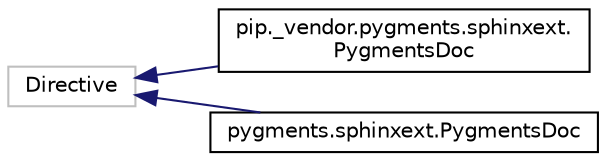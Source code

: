 digraph "Graphical Class Hierarchy"
{
 // LATEX_PDF_SIZE
  edge [fontname="Helvetica",fontsize="10",labelfontname="Helvetica",labelfontsize="10"];
  node [fontname="Helvetica",fontsize="10",shape=record];
  rankdir="LR";
  Node15741 [label="Directive",height=0.2,width=0.4,color="grey75", fillcolor="white", style="filled",tooltip=" "];
  Node15741 -> Node0 [dir="back",color="midnightblue",fontsize="10",style="solid",fontname="Helvetica"];
  Node0 [label="pip._vendor.pygments.sphinxext.\lPygmentsDoc",height=0.2,width=0.4,color="black", fillcolor="white", style="filled",URL="$classpip_1_1__vendor_1_1pygments_1_1sphinxext_1_1PygmentsDoc.html",tooltip=" "];
  Node15741 -> Node15743 [dir="back",color="midnightblue",fontsize="10",style="solid",fontname="Helvetica"];
  Node15743 [label="pygments.sphinxext.PygmentsDoc",height=0.2,width=0.4,color="black", fillcolor="white", style="filled",URL="$classpygments_1_1sphinxext_1_1PygmentsDoc.html",tooltip=" "];
}
